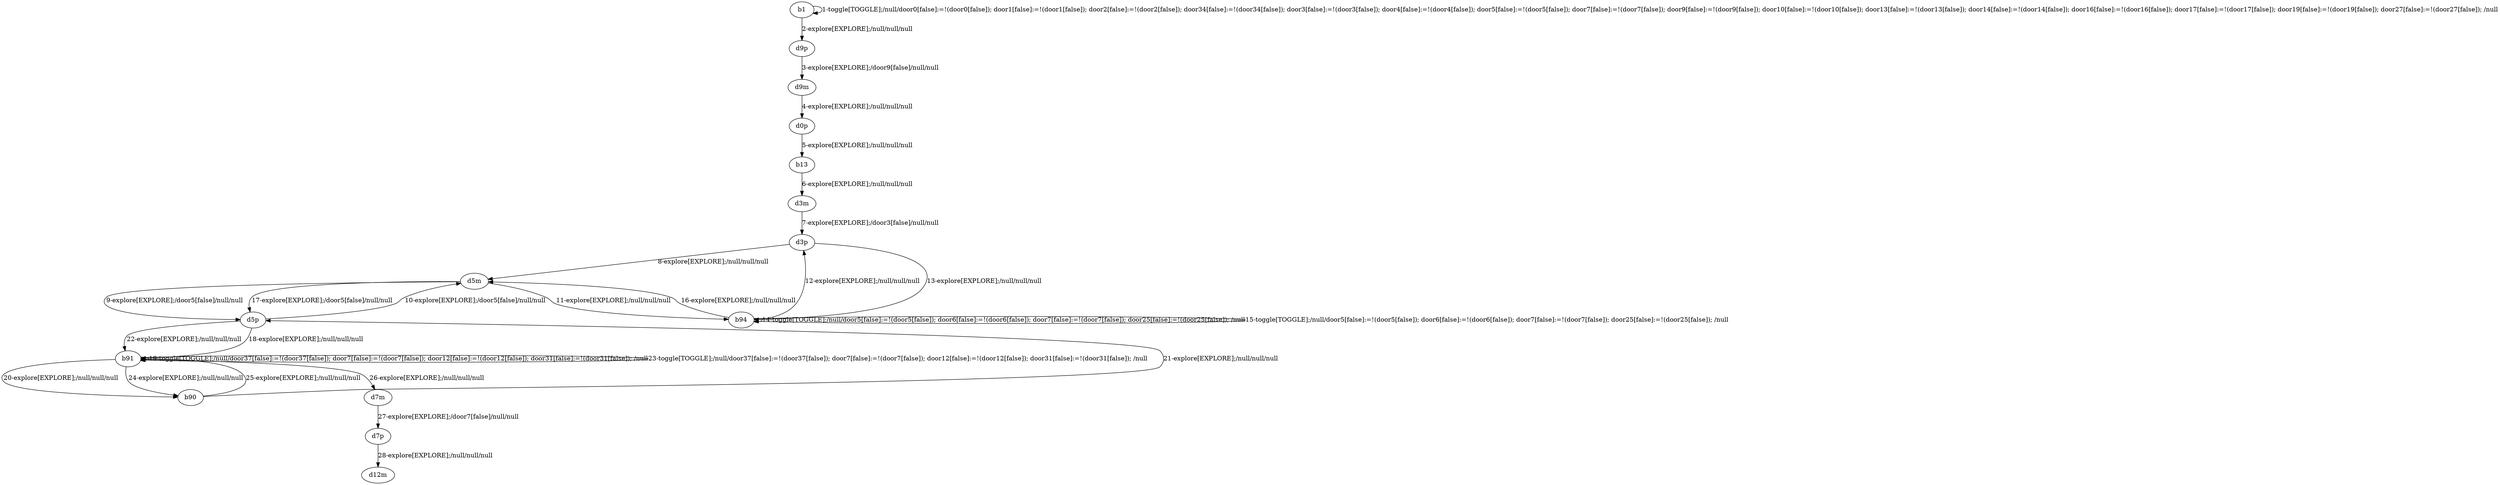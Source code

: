 # Total number of goals covered by this test: 1
# b90 --> d5p

digraph g {
"b1" -> "b1" [label = "1-toggle[TOGGLE];/null/door0[false]:=!(door0[false]); door1[false]:=!(door1[false]); door2[false]:=!(door2[false]); door34[false]:=!(door34[false]); door3[false]:=!(door3[false]); door4[false]:=!(door4[false]); door5[false]:=!(door5[false]); door7[false]:=!(door7[false]); door9[false]:=!(door9[false]); door10[false]:=!(door10[false]); door13[false]:=!(door13[false]); door14[false]:=!(door14[false]); door16[false]:=!(door16[false]); door17[false]:=!(door17[false]); door19[false]:=!(door19[false]); door27[false]:=!(door27[false]); /null"];
"b1" -> "d9p" [label = "2-explore[EXPLORE];/null/null/null"];
"d9p" -> "d9m" [label = "3-explore[EXPLORE];/door9[false]/null/null"];
"d9m" -> "d0p" [label = "4-explore[EXPLORE];/null/null/null"];
"d0p" -> "b13" [label = "5-explore[EXPLORE];/null/null/null"];
"b13" -> "d3m" [label = "6-explore[EXPLORE];/null/null/null"];
"d3m" -> "d3p" [label = "7-explore[EXPLORE];/door3[false]/null/null"];
"d3p" -> "d5m" [label = "8-explore[EXPLORE];/null/null/null"];
"d5m" -> "d5p" [label = "9-explore[EXPLORE];/door5[false]/null/null"];
"d5p" -> "d5m" [label = "10-explore[EXPLORE];/door5[false]/null/null"];
"d5m" -> "b94" [label = "11-explore[EXPLORE];/null/null/null"];
"b94" -> "d3p" [label = "12-explore[EXPLORE];/null/null/null"];
"d3p" -> "b94" [label = "13-explore[EXPLORE];/null/null/null"];
"b94" -> "b94" [label = "14-toggle[TOGGLE];/null/door5[false]:=!(door5[false]); door6[false]:=!(door6[false]); door7[false]:=!(door7[false]); door25[false]:=!(door25[false]); /null"];
"b94" -> "b94" [label = "15-toggle[TOGGLE];/null/door5[false]:=!(door5[false]); door6[false]:=!(door6[false]); door7[false]:=!(door7[false]); door25[false]:=!(door25[false]); /null"];
"b94" -> "d5m" [label = "16-explore[EXPLORE];/null/null/null"];
"d5m" -> "d5p" [label = "17-explore[EXPLORE];/door5[false]/null/null"];
"d5p" -> "b91" [label = "18-explore[EXPLORE];/null/null/null"];
"b91" -> "b91" [label = "19-toggle[TOGGLE];/null/door37[false]:=!(door37[false]); door7[false]:=!(door7[false]); door12[false]:=!(door12[false]); door31[false]:=!(door31[false]); /null"];
"b91" -> "b90" [label = "20-explore[EXPLORE];/null/null/null"];
"b90" -> "d5p" [label = "21-explore[EXPLORE];/null/null/null"];
"d5p" -> "b91" [label = "22-explore[EXPLORE];/null/null/null"];
"b91" -> "b91" [label = "23-toggle[TOGGLE];/null/door37[false]:=!(door37[false]); door7[false]:=!(door7[false]); door12[false]:=!(door12[false]); door31[false]:=!(door31[false]); /null"];
"b91" -> "b90" [label = "24-explore[EXPLORE];/null/null/null"];
"b90" -> "b91" [label = "25-explore[EXPLORE];/null/null/null"];
"b91" -> "d7m" [label = "26-explore[EXPLORE];/null/null/null"];
"d7m" -> "d7p" [label = "27-explore[EXPLORE];/door7[false]/null/null"];
"d7p" -> "d12m" [label = "28-explore[EXPLORE];/null/null/null"];
}